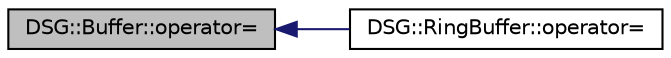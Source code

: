 digraph "DSG::Buffer::operator="
{
  edge [fontname="Helvetica",fontsize="10",labelfontname="Helvetica",labelfontsize="10"];
  node [fontname="Helvetica",fontsize="10",shape=record];
  rankdir="LR";
  Node1 [label="DSG::Buffer::operator=",height=0.2,width=0.4,color="black", fillcolor="grey75", style="filled", fontcolor="black"];
  Node1 -> Node2 [dir="back",color="midnightblue",fontsize="10",style="solid",fontname="Helvetica"];
  Node2 [label="DSG::RingBuffer::operator=",height=0.2,width=0.4,color="black", fillcolor="white", style="filled",URL="$class_d_s_g_1_1_ring_buffer.html#a892fbcc12b2dca5b04ead96a09299e73"];
}
